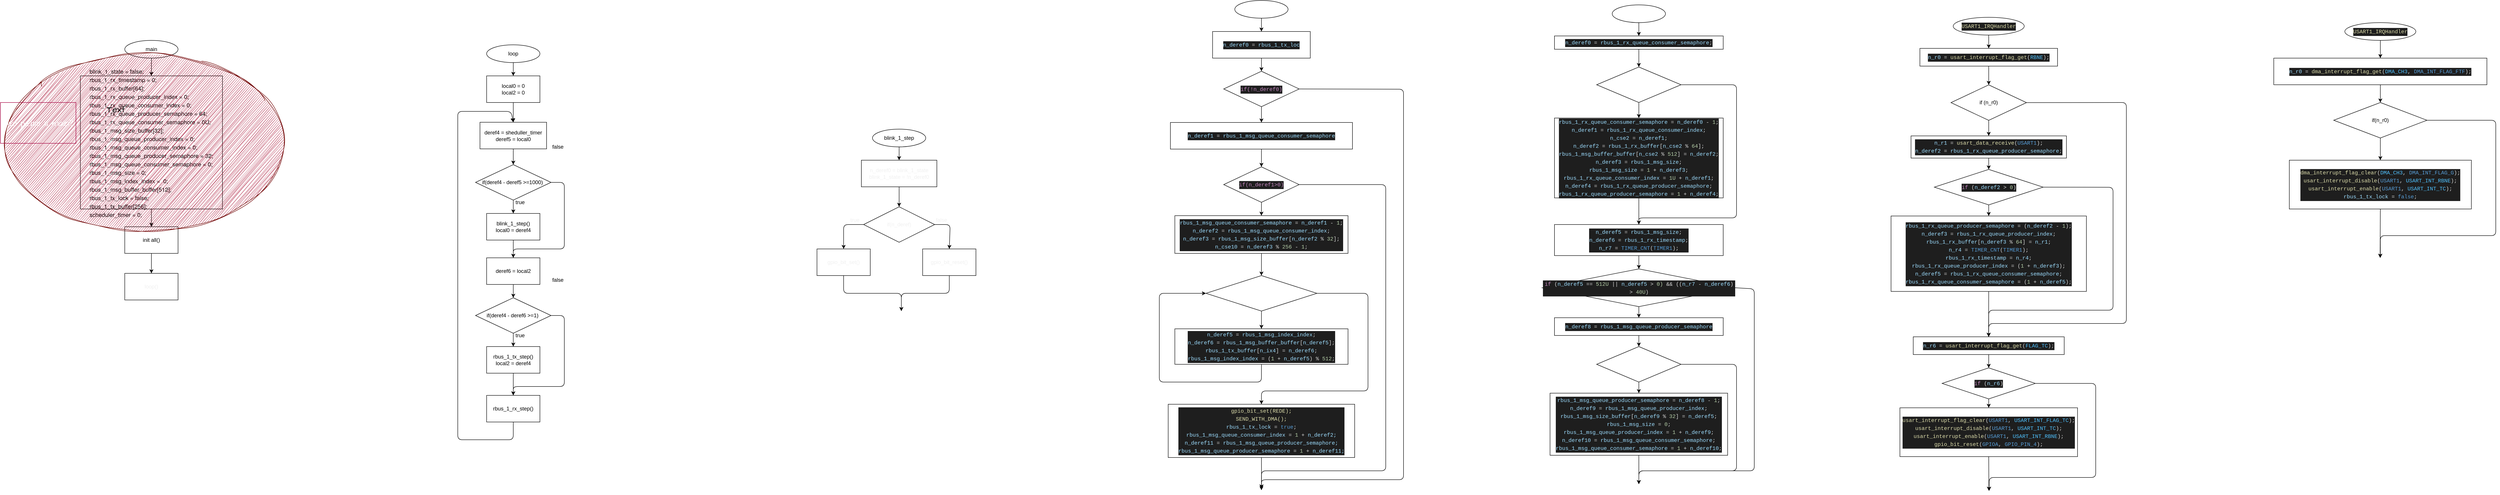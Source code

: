 <mxfile>
    <diagram id="zalHJotZlLk-_PNGRZr0" name="Page-1">
        <mxGraphModel dx="587" dy="480" grid="1" gridSize="10" guides="1" tooltips="1" connect="1" arrows="1" fold="1" page="1" pageScale="1" pageWidth="827" pageHeight="1169" math="0" shadow="0">
            <root>
                <mxCell id="0"/>
                <mxCell id="1" parent="0"/>
                <mxCell id="99" style="edgeStyle=none;html=1;exitX=0.5;exitY=1;exitDx=0;exitDy=0;entryX=0.5;entryY=0;entryDx=0;entryDy=0;fontColor=#F0F0F0;" parent="1" source="64" target="98" edge="1">
                    <mxGeometry relative="1" as="geometry"/>
                </mxCell>
                <mxCell id="64" value="main" style="ellipse;whiteSpace=wrap;html=1;shadow=0;" parent="1" vertex="1">
                    <mxGeometry x="330" y="100" width="120" height="40" as="geometry"/>
                </mxCell>
                <mxCell id="65" value="init all()" style="rounded=0;whiteSpace=wrap;html=1;shadow=0;" parent="1" vertex="1">
                    <mxGeometry x="330" y="520" width="120" height="60" as="geometry"/>
                </mxCell>
                <mxCell id="73" style="edgeStyle=none;html=1;exitX=0.5;exitY=1;exitDx=0;exitDy=0;entryX=0.5;entryY=0;entryDx=0;entryDy=0;shadow=0;" parent="1" source="65" target="101" edge="1">
                    <mxGeometry relative="1" as="geometry">
                        <mxPoint x="390" y="700" as="targetPoint"/>
                        <mxPoint x="390" y="680" as="sourcePoint"/>
                    </mxGeometry>
                </mxCell>
                <mxCell id="79" style="edgeStyle=none;html=1;exitX=0.5;exitY=1;exitDx=0;exitDy=0;entryX=0.5;entryY=0;entryDx=0;entryDy=0;shadow=0;" parent="1" source="74" target="76" edge="1">
                    <mxGeometry relative="1" as="geometry"/>
                </mxCell>
                <mxCell id="74" value="deref4 = sheduller_timer&lt;br&gt;deref5 = local0" style="rounded=0;whiteSpace=wrap;html=1;shadow=0;" parent="1" vertex="1">
                    <mxGeometry x="1130" y="284.5" width="150" height="60" as="geometry"/>
                </mxCell>
                <mxCell id="78" style="edgeStyle=none;html=1;exitX=0.5;exitY=1;exitDx=0;exitDy=0;entryX=0.5;entryY=0;entryDx=0;entryDy=0;shadow=0;" parent="1" source="76" target="77" edge="1">
                    <mxGeometry relative="1" as="geometry"/>
                </mxCell>
                <mxCell id="89" style="edgeStyle=none;html=1;entryX=0.5;entryY=0;entryDx=0;entryDy=0;exitX=1;exitY=0.5;exitDx=0;exitDy=0;shadow=0;" parent="1" source="76" target="80" edge="1">
                    <mxGeometry relative="1" as="geometry">
                        <mxPoint x="1320" y="560" as="sourcePoint"/>
                        <Array as="points">
                            <mxPoint x="1320" y="420"/>
                            <mxPoint x="1320" y="570"/>
                            <mxPoint x="1205" y="570"/>
                        </Array>
                    </mxGeometry>
                </mxCell>
                <mxCell id="76" value="if(deref4 - deref5 &amp;gt;=1000)&amp;nbsp;" style="rhombus;whiteSpace=wrap;html=1;shadow=0;" parent="1" vertex="1">
                    <mxGeometry x="1120" y="380" width="170" height="80" as="geometry"/>
                </mxCell>
                <mxCell id="84" style="edgeStyle=none;html=1;exitX=0.5;exitY=1;exitDx=0;exitDy=0;entryX=0.5;entryY=0;entryDx=0;entryDy=0;shadow=0;" parent="1" source="77" target="80" edge="1">
                    <mxGeometry relative="1" as="geometry"/>
                </mxCell>
                <mxCell id="77" value="blink_1_step()&lt;br&gt;local0 = deref4" style="rounded=0;whiteSpace=wrap;html=1;shadow=0;" parent="1" vertex="1">
                    <mxGeometry x="1145" y="490" width="120" height="60" as="geometry"/>
                </mxCell>
                <mxCell id="85" style="edgeStyle=none;html=1;exitX=0.5;exitY=1;exitDx=0;exitDy=0;entryX=0.5;entryY=0;entryDx=0;entryDy=0;shadow=0;" parent="1" source="80" target="81" edge="1">
                    <mxGeometry relative="1" as="geometry"/>
                </mxCell>
                <mxCell id="80" value="deref6 = local2" style="rounded=0;whiteSpace=wrap;html=1;shadow=0;" parent="1" vertex="1">
                    <mxGeometry x="1145" y="590" width="120" height="60" as="geometry"/>
                </mxCell>
                <mxCell id="86" style="edgeStyle=none;html=1;exitX=0.5;exitY=1;exitDx=0;exitDy=0;entryX=0.5;entryY=0;entryDx=0;entryDy=0;shadow=0;" parent="1" source="81" target="82" edge="1">
                    <mxGeometry relative="1" as="geometry"/>
                </mxCell>
                <mxCell id="90" style="edgeStyle=none;html=1;exitX=1;exitY=0.5;exitDx=0;exitDy=0;entryX=0.5;entryY=0;entryDx=0;entryDy=0;shadow=0;" parent="1" source="81" target="83" edge="1">
                    <mxGeometry relative="1" as="geometry">
                        <Array as="points">
                            <mxPoint x="1320" y="720"/>
                            <mxPoint x="1320" y="880"/>
                            <mxPoint x="1205" y="880"/>
                        </Array>
                    </mxGeometry>
                </mxCell>
                <mxCell id="81" value="if(deref4 - deref6 &amp;gt;=1)&amp;nbsp;" style="rhombus;whiteSpace=wrap;html=1;shadow=0;" parent="1" vertex="1">
                    <mxGeometry x="1120" y="680" width="170" height="80" as="geometry"/>
                </mxCell>
                <mxCell id="87" style="edgeStyle=none;html=1;exitX=0.5;exitY=1;exitDx=0;exitDy=0;entryX=0.5;entryY=0;entryDx=0;entryDy=0;shadow=0;" parent="1" source="82" target="83" edge="1">
                    <mxGeometry relative="1" as="geometry"/>
                </mxCell>
                <mxCell id="82" value="rbus_1_tx_step()&lt;br&gt;local2 = deref4" style="rounded=0;whiteSpace=wrap;html=1;shadow=0;" parent="1" vertex="1">
                    <mxGeometry x="1145" y="790" width="120" height="60" as="geometry"/>
                </mxCell>
                <mxCell id="88" style="edgeStyle=none;html=1;exitX=0.5;exitY=1;exitDx=0;exitDy=0;shadow=0;entryX=0.5;entryY=0;entryDx=0;entryDy=0;" parent="1" source="83" target="74" edge="1">
                    <mxGeometry relative="1" as="geometry">
                        <mxPoint x="1195" y="240" as="targetPoint"/>
                        <Array as="points">
                            <mxPoint x="1205" y="1000"/>
                            <mxPoint x="1080" y="1000"/>
                            <mxPoint x="1080" y="260"/>
                            <mxPoint x="1200" y="260"/>
                        </Array>
                    </mxGeometry>
                </mxCell>
                <mxCell id="83" value="rbus_1_rx_step()" style="rounded=0;whiteSpace=wrap;html=1;shadow=0;" parent="1" vertex="1">
                    <mxGeometry x="1145" y="900" width="120" height="60" as="geometry"/>
                </mxCell>
                <mxCell id="92" value="true&lt;span style=&quot;color: rgba(0, 0, 0, 0); font-family: monospace; font-size: 0px; text-align: start;&quot;&gt;%3CmxGraphModel%3E%3Croot%3E%3CmxCell%20id%3D%220%22%2F%3E%3CmxCell%20id%3D%221%22%20parent%3D%220%22%2F%3E%3CmxCell%20id%3D%222%22%20value%3D%22deref6%20%3D%20local2%22%20style%3D%22rounded%3D0%3BwhiteSpace%3Dwrap%3Bhtml%3D1%3B%22%20vertex%3D%221%22%20parent%3D%221%22%3E%3CmxGeometry%20x%3D%22350%22%20y%3D%22860%22%20width%3D%22120%22%20height%3D%2260%22%20as%3D%22geometry%22%2F%3E%3C%2FmxCell%3E%3C%2Froot%3E%3C%2FmxGraphModel%3E&lt;/span&gt;" style="text;html=1;align=center;verticalAlign=middle;resizable=0;points=[];autosize=1;strokeColor=none;fillColor=none;" parent="1" vertex="1">
                    <mxGeometry x="1200" y="450" width="40" height="30" as="geometry"/>
                </mxCell>
                <mxCell id="93" value="true&lt;span style=&quot;color: rgba(0, 0, 0, 0); font-family: monospace; font-size: 0px; text-align: start;&quot;&gt;%3CmxGraphModel%3E%3Croot%3E%3CmxCell%20id%3D%220%22%2F%3E%3CmxCell%20id%3D%221%22%20parent%3D%220%22%2F%3E%3CmxCell%20id%3D%222%22%20value%3D%22deref6%20%3D%20local2%22%20style%3D%22rounded%3D0%3BwhiteSpace%3Dwrap%3Bhtml%3D1%3B%22%20vertex%3D%221%22%20parent%3D%221%22%3E%3CmxGeometry%20x%3D%22350%22%20y%3D%22860%22%20width%3D%22120%22%20height%3D%2260%22%20as%3D%22geometry%22%2F%3E%3C%2FmxCell%3E%3C%2Froot%3E%3C%2FmxGraphModel%3E&lt;/span&gt;" style="text;html=1;align=center;verticalAlign=middle;resizable=0;points=[];autosize=1;strokeColor=none;fillColor=none;" parent="1" vertex="1">
                    <mxGeometry x="1200" y="750" width="40" height="30" as="geometry"/>
                </mxCell>
                <mxCell id="94" value="false" style="text;html=1;align=center;verticalAlign=middle;resizable=0;points=[];autosize=1;strokeColor=none;fillColor=none;" parent="1" vertex="1">
                    <mxGeometry x="1280" y="325" width="50" height="30" as="geometry"/>
                </mxCell>
                <mxCell id="96" value="false" style="text;html=1;align=center;verticalAlign=middle;resizable=0;points=[];autosize=1;strokeColor=none;fillColor=none;" parent="1" vertex="1">
                    <mxGeometry x="1280" y="625" width="50" height="30" as="geometry"/>
                </mxCell>
                <mxCell id="100" style="edgeStyle=none;html=1;exitX=0.5;exitY=1;exitDx=0;exitDy=0;entryX=0.5;entryY=0;entryDx=0;entryDy=0;fontColor=#F0F0F0;" parent="1" source="98" target="65" edge="1">
                    <mxGeometry relative="1" as="geometry"/>
                </mxCell>
                <mxCell id="98" value="&lt;p style=&quot;margin: 0px; font-variant-numeric: normal; font-variant-east-asian: normal; font-stretch: normal; font-size: 13px; line-height: normal; font-family: &amp;quot;Helvetica Neue&amp;quot;; text-align: start;&quot; class=&quot;p1&quot;&gt;blink_1_state = false;&lt;/p&gt;&lt;p style=&quot;margin: 0px; font-variant-numeric: normal; font-variant-east-asian: normal; font-stretch: normal; font-size: 13px; line-height: normal; font-family: &amp;quot;Helvetica Neue&amp;quot;; text-align: start;&quot; class=&quot;p1&quot;&gt;rbus_1_rx_timestamp = 0;&lt;/p&gt;&lt;p style=&quot;margin: 0px; font-variant-numeric: normal; font-variant-east-asian: normal; font-stretch: normal; font-size: 13px; line-height: normal; font-family: &amp;quot;Helvetica Neue&amp;quot;; text-align: start;&quot; class=&quot;p1&quot;&gt;rbus_1_rx_buffer[64];&lt;/p&gt;&lt;p style=&quot;margin: 0px; font-variant-numeric: normal; font-variant-east-asian: normal; font-stretch: normal; font-size: 13px; line-height: normal; font-family: &amp;quot;Helvetica Neue&amp;quot;; text-align: start;&quot; class=&quot;p1&quot;&gt;rbus_1_rx_queue_producer_index = 0;&lt;/p&gt;&lt;p style=&quot;margin: 0px; font-variant-numeric: normal; font-variant-east-asian: normal; font-stretch: normal; font-size: 13px; line-height: normal; font-family: &amp;quot;Helvetica Neue&amp;quot;; text-align: start;&quot; class=&quot;p1&quot;&gt;rbus_1_rx_queue_consumer_index = 0;&lt;/p&gt;&lt;p style=&quot;margin: 0px; font-variant-numeric: normal; font-variant-east-asian: normal; font-stretch: normal; font-size: 13px; line-height: normal; font-family: &amp;quot;Helvetica Neue&amp;quot;; text-align: start;&quot; class=&quot;p1&quot;&gt;rbus_1_rx_queue_producer_semaphore = 64;&lt;/p&gt;&lt;p style=&quot;margin: 0px; font-variant-numeric: normal; font-variant-east-asian: normal; font-stretch: normal; font-size: 13px; line-height: normal; font-family: &amp;quot;Helvetica Neue&amp;quot;; text-align: start;&quot; class=&quot;p1&quot;&gt;rbus_1_rx_queue_consumer_semaphore = 0U;&lt;/p&gt;&lt;p style=&quot;margin: 0px; font-variant-numeric: normal; font-variant-east-asian: normal; font-stretch: normal; font-size: 13px; line-height: normal; font-family: &amp;quot;Helvetica Neue&amp;quot;; text-align: start;&quot; class=&quot;p1&quot;&gt;rbus_1_msg_size_buffer[32];&lt;/p&gt;&lt;p style=&quot;margin: 0px; font-variant-numeric: normal; font-variant-east-asian: normal; font-stretch: normal; font-size: 13px; line-height: normal; font-family: &amp;quot;Helvetica Neue&amp;quot;; text-align: start;&quot; class=&quot;p1&quot;&gt;rbus_1_msg_queue_producer_index = 0;&lt;/p&gt;&lt;p style=&quot;margin: 0px; font-variant-numeric: normal; font-variant-east-asian: normal; font-stretch: normal; font-size: 13px; line-height: normal; font-family: &amp;quot;Helvetica Neue&amp;quot;; text-align: start;&quot; class=&quot;p1&quot;&gt;rbus_1_msg_queue_consumer_index = 0;&lt;/p&gt;&lt;p style=&quot;margin: 0px; font-variant-numeric: normal; font-variant-east-asian: normal; font-stretch: normal; font-size: 13px; line-height: normal; font-family: &amp;quot;Helvetica Neue&amp;quot;; text-align: start;&quot; class=&quot;p1&quot;&gt;rbus_1_msg_queue_producer_semaphore = 32;&lt;/p&gt;&lt;p style=&quot;margin: 0px; font-variant-numeric: normal; font-variant-east-asian: normal; font-stretch: normal; font-size: 13px; line-height: normal; font-family: &amp;quot;Helvetica Neue&amp;quot;; text-align: start;&quot; class=&quot;p1&quot;&gt;rbus_1_msg_queue_consumer_semaphore = 0;&lt;/p&gt;&lt;p style=&quot;margin: 0px; font-variant-numeric: normal; font-variant-east-asian: normal; font-stretch: normal; font-size: 13px; line-height: normal; font-family: &amp;quot;Helvetica Neue&amp;quot;; text-align: start;&quot; class=&quot;p1&quot;&gt;rbus_1_msg_size = 0;&lt;/p&gt;&lt;p style=&quot;margin: 0px; font-variant-numeric: normal; font-variant-east-asian: normal; font-stretch: normal; font-size: 13px; line-height: normal; font-family: &amp;quot;Helvetica Neue&amp;quot;; text-align: start;&quot; class=&quot;p1&quot;&gt;rbus_1_msg_index_index =&lt;span class=&quot;Apple-converted-space&quot;&gt;&amp;nbsp; &lt;/span&gt;0;&lt;/p&gt;&lt;p style=&quot;margin: 0px; font-variant-numeric: normal; font-variant-east-asian: normal; font-stretch: normal; font-size: 13px; line-height: normal; font-family: &amp;quot;Helvetica Neue&amp;quot;; text-align: start;&quot; class=&quot;p1&quot;&gt;rbus_1_msg_buffer_buffer[512];&lt;/p&gt;&lt;p style=&quot;margin: 0px; font-variant-numeric: normal; font-variant-east-asian: normal; font-stretch: normal; font-size: 13px; line-height: normal; font-family: &amp;quot;Helvetica Neue&amp;quot;; text-align: start;&quot; class=&quot;p1&quot;&gt;rbus_1_tx_lock = false;&lt;/p&gt;&lt;p style=&quot;margin: 0px; font-variant-numeric: normal; font-variant-east-asian: normal; font-stretch: normal; font-size: 13px; line-height: normal; font-family: &amp;quot;Helvetica Neue&amp;quot;; text-align: start;&quot; class=&quot;p1&quot;&gt;rbus_1_tx_buffer[256];&lt;/p&gt;&lt;p style=&quot;margin: 0px; font-variant-numeric: normal; font-variant-east-asian: normal; font-stretch: normal; font-size: 13px; line-height: normal; font-family: &amp;quot;Helvetica Neue&amp;quot;; text-align: start;&quot; class=&quot;p1&quot;&gt;scheduler_timer = 0;&lt;/p&gt;" style="whiteSpace=wrap;html=1;shadow=0;" parent="1" vertex="1">
                    <mxGeometry x="230" y="180" width="320" height="300" as="geometry"/>
                </mxCell>
                <mxCell id="101" value="loop()" style="whiteSpace=wrap;html=1;fontColor=#F0F0F0;" parent="1" vertex="1">
                    <mxGeometry x="330" y="625" width="120" height="60" as="geometry"/>
                </mxCell>
                <mxCell id="112" style="edgeStyle=none;html=1;exitX=0.5;exitY=1;exitDx=0;exitDy=0;entryX=0.5;entryY=0;entryDx=0;entryDy=0;fontColor=#F0F0F0;" parent="1" source="106" target="111" edge="1">
                    <mxGeometry relative="1" as="geometry"/>
                </mxCell>
                <mxCell id="106" value="n_deref0 = blink_1_state&lt;br&gt;blink_1_state = !n_deref0" style="whiteSpace=wrap;html=1;fontColor=#F0F0F0;" parent="1" vertex="1">
                    <mxGeometry x="1989" y="370" width="170" height="60" as="geometry"/>
                </mxCell>
                <mxCell id="117" style="edgeStyle=none;html=1;exitX=0;exitY=0.5;exitDx=0;exitDy=0;entryX=0.5;entryY=0;entryDx=0;entryDy=0;fontColor=#F0F0F0;" parent="1" source="111" target="114" edge="1">
                    <mxGeometry relative="1" as="geometry">
                        <Array as="points">
                            <mxPoint x="1949" y="515"/>
                        </Array>
                    </mxGeometry>
                </mxCell>
                <mxCell id="118" style="edgeStyle=none;html=1;exitX=1;exitY=0.5;exitDx=0;exitDy=0;entryX=0.5;entryY=0;entryDx=0;entryDy=0;fontColor=#F0F0F0;" parent="1" source="111" target="116" edge="1">
                    <mxGeometry relative="1" as="geometry">
                        <Array as="points">
                            <mxPoint x="2189" y="515"/>
                        </Array>
                    </mxGeometry>
                </mxCell>
                <mxCell id="111" value="if(n_deref)" style="rhombus;whiteSpace=wrap;html=1;fontColor=#F0F0F0;" parent="1" vertex="1">
                    <mxGeometry x="1994" y="475" width="160" height="80" as="geometry"/>
                </mxCell>
                <mxCell id="121" style="edgeStyle=none;html=1;exitX=0.5;exitY=1;exitDx=0;exitDy=0;fontColor=#F0F0F0;" parent="1" source="114" edge="1">
                    <mxGeometry relative="1" as="geometry">
                        <mxPoint x="2079" y="710" as="targetPoint"/>
                        <Array as="points">
                            <mxPoint x="1949" y="670"/>
                            <mxPoint x="2079" y="670"/>
                        </Array>
                    </mxGeometry>
                </mxCell>
                <mxCell id="114" value="gpio_bit_set()" style="whiteSpace=wrap;html=1;fontColor=#F0F0F0;" parent="1" vertex="1">
                    <mxGeometry x="1889" y="570" width="120" height="60" as="geometry"/>
                </mxCell>
                <mxCell id="122" style="edgeStyle=none;html=1;exitX=0.5;exitY=1;exitDx=0;exitDy=0;fontColor=#F0F0F0;" parent="1" source="116" edge="1">
                    <mxGeometry relative="1" as="geometry">
                        <mxPoint x="2079" y="710" as="targetPoint"/>
                        <Array as="points">
                            <mxPoint x="2187" y="670"/>
                            <mxPoint x="2079" y="670"/>
                        </Array>
                    </mxGeometry>
                </mxCell>
                <mxCell id="116" value="gpio_bit_reset()" style="whiteSpace=wrap;html=1;fontColor=#F0F0F0;" parent="1" vertex="1">
                    <mxGeometry x="2127" y="570" width="120" height="60" as="geometry"/>
                </mxCell>
                <mxCell id="119" value="true" style="text;html=1;align=center;verticalAlign=middle;resizable=0;points=[];autosize=1;strokeColor=none;fillColor=none;fontColor=#F0F0F0;" parent="1" vertex="1">
                    <mxGeometry x="1954" y="490" width="40" height="30" as="geometry"/>
                </mxCell>
                <mxCell id="120" value="false" style="text;html=1;align=center;verticalAlign=middle;resizable=0;points=[];autosize=1;strokeColor=none;fillColor=none;fontColor=#F0F0F0;" parent="1" vertex="1">
                    <mxGeometry x="2144" y="490" width="50" height="30" as="geometry"/>
                </mxCell>
                <mxCell id="134" style="edgeStyle=none;html=1;exitX=0.5;exitY=1;exitDx=0;exitDy=0;entryX=0.5;entryY=0;entryDx=0;entryDy=0;fontColor=#FFFFFF;" parent="1" source="124" target="128" edge="1">
                    <mxGeometry relative="1" as="geometry"/>
                </mxCell>
                <mxCell id="124" value="&lt;div style=&quot;color: rgb(212, 212, 212); background-color: rgb(30, 30, 30); font-family: &amp;quot;Fira Code&amp;quot;, Menlo, Monaco, &amp;quot;Courier New&amp;quot;, monospace; line-height: 18px;&quot;&gt;&lt;span style=&quot;color: #9cdcfe;&quot;&gt;n_deref0&lt;/span&gt; = &lt;span style=&quot;color: #9cdcfe;&quot;&gt;rbus_1_tx_loc&lt;/span&gt;&lt;/div&gt;" style="whiteSpace=wrap;html=1;fontColor=#F0F0F0;" parent="1" vertex="1">
                    <mxGeometry x="2780" y="80" width="220" height="60" as="geometry"/>
                </mxCell>
                <mxCell id="133" style="edgeStyle=none;html=1;exitX=0.5;exitY=1;exitDx=0;exitDy=0;fontColor=#FFFFFF;" parent="1" source="128" target="129" edge="1">
                    <mxGeometry relative="1" as="geometry"/>
                </mxCell>
                <mxCell id="149" style="edgeStyle=none;html=1;exitX=1;exitY=0.5;exitDx=0;exitDy=0;fontColor=#FFFFFF;" parent="1" source="128" edge="1">
                    <mxGeometry relative="1" as="geometry">
                        <mxPoint x="2890" y="1110" as="targetPoint"/>
                        <Array as="points">
                            <mxPoint x="3210" y="210"/>
                            <mxPoint x="3210" y="1090"/>
                            <mxPoint x="2890" y="1090"/>
                        </Array>
                    </mxGeometry>
                </mxCell>
                <mxCell id="128" value="&lt;div style=&quot;color: rgb(212, 212, 212); background-color: rgb(30, 30, 30); font-family: &amp;quot;Fira Code&amp;quot;, Menlo, Monaco, &amp;quot;Courier New&amp;quot;, monospace; line-height: 18px;&quot;&gt;&lt;span style=&quot;color: #c586c0;&quot;&gt;if(!n_deref0)&lt;/span&gt;&lt;/div&gt;" style="rhombus;whiteSpace=wrap;html=1;fontColor=#FFFFFF;" parent="1" vertex="1">
                    <mxGeometry x="2805" y="169.5" width="170" height="80" as="geometry"/>
                </mxCell>
                <mxCell id="131" style="edgeStyle=none;html=1;fontColor=#FFFFFF;entryX=0.5;entryY=0;entryDx=0;entryDy=0;" parent="1" source="129" target="132" edge="1">
                    <mxGeometry relative="1" as="geometry">
                        <mxPoint x="2890" y="380" as="targetPoint"/>
                    </mxGeometry>
                </mxCell>
                <mxCell id="129" value="&lt;div style=&quot;color: rgb(212, 212, 212); background-color: rgb(30, 30, 30); font-family: &amp;quot;Fira Code&amp;quot;, Menlo, Monaco, &amp;quot;Courier New&amp;quot;, monospace; line-height: 18px;&quot;&gt;&lt;span style=&quot;color: #9cdcfe;&quot;&gt;n_deref1&lt;/span&gt; = &lt;span style=&quot;color: #9cdcfe;&quot;&gt;rbus_1_msg_queue_consumer_semaphore&lt;/span&gt;&lt;/div&gt;" style="whiteSpace=wrap;html=1;fontColor=#FFFFFF;" parent="1" vertex="1">
                    <mxGeometry x="2685" y="285" width="410" height="60" as="geometry"/>
                </mxCell>
                <mxCell id="136" style="edgeStyle=none;html=1;exitX=0.5;exitY=1;exitDx=0;exitDy=0;entryX=0.5;entryY=0;entryDx=0;entryDy=0;fontColor=#FFFFFF;" parent="1" source="132" target="137" edge="1">
                    <mxGeometry relative="1" as="geometry">
                        <mxPoint x="2890" y="490" as="targetPoint"/>
                    </mxGeometry>
                </mxCell>
                <mxCell id="150" style="edgeStyle=none;html=1;exitX=1;exitY=0.5;exitDx=0;exitDy=0;fontColor=#FFFFFF;" parent="1" source="132" edge="1">
                    <mxGeometry relative="1" as="geometry">
                        <mxPoint x="2890" y="1113.704" as="targetPoint"/>
                        <Array as="points">
                            <mxPoint x="3170" y="425"/>
                            <mxPoint x="3170" y="1070"/>
                            <mxPoint x="2890" y="1070"/>
                        </Array>
                    </mxGeometry>
                </mxCell>
                <mxCell id="132" value="&lt;div style=&quot;color: rgb(212, 212, 212); background-color: rgb(30, 30, 30); font-family: &amp;quot;Fira Code&amp;quot;, Menlo, Monaco, &amp;quot;Courier New&amp;quot;, monospace; line-height: 18px;&quot;&gt;&lt;span style=&quot;color: #c586c0;&quot;&gt;if(n_deref1&amp;gt;0)&lt;/span&gt;&lt;/div&gt;" style="rhombus;whiteSpace=wrap;html=1;fontColor=#FFFFFF;" parent="1" vertex="1">
                    <mxGeometry x="2805" y="385" width="170" height="80" as="geometry"/>
                </mxCell>
                <mxCell id="140" style="edgeStyle=none;html=1;exitX=0.5;exitY=1;exitDx=0;exitDy=0;entryX=0.5;entryY=0;entryDx=0;entryDy=0;fontColor=#FFFFFF;" parent="1" source="137" target="139" edge="1">
                    <mxGeometry relative="1" as="geometry"/>
                </mxCell>
                <mxCell id="137" value="&lt;div style=&quot;color: rgb(212, 212, 212); background-color: rgb(30, 30, 30); font-family: &amp;quot;Fira Code&amp;quot;, Menlo, Monaco, &amp;quot;Courier New&amp;quot;, monospace; font-weight: normal; font-size: 12px; line-height: 18px;&quot;&gt;&lt;div&gt;&lt;span style=&quot;color: rgb(156, 220, 254);&quot;&gt;rbus_1_msg_queue_consumer_semaphore&lt;/span&gt;&amp;nbsp;=&amp;nbsp;&lt;span style=&quot;color: rgb(156, 220, 254);&quot;&gt;n_deref1&lt;/span&gt;&amp;nbsp;-&amp;nbsp;&lt;span style=&quot;color: rgb(181, 206, 168);&quot;&gt;1&lt;/span&gt;;&lt;span style=&quot;color: #9cdcfe;&quot;&gt;&lt;br&gt;&lt;/span&gt;&lt;/div&gt;&lt;div&gt;&lt;span style=&quot;color: #9cdcfe;&quot;&gt;n_deref2&lt;/span&gt;&lt;span style=&quot;color: #d4d4d4;&quot;&gt; = &lt;/span&gt;&lt;span style=&quot;color: #9cdcfe;&quot;&gt;rbus_1_msg_queue_consumer_index&lt;/span&gt;&lt;span style=&quot;color: #d4d4d4;&quot;&gt;;&lt;/span&gt;&lt;/div&gt;&lt;div&gt;&lt;span style=&quot;color: #9cdcfe;&quot;&gt;n_deref3&lt;/span&gt;&lt;span style=&quot;color: #d4d4d4;&quot;&gt; = &lt;/span&gt;&lt;span style=&quot;color: #9cdcfe;&quot;&gt;rbus_1_msg_size_buffer&lt;/span&gt;&lt;span style=&quot;color: #d4d4d4;&quot;&gt;[&lt;/span&gt;&lt;span style=&quot;color: #9cdcfe;&quot;&gt;n_deref2&lt;/span&gt;&lt;span style=&quot;color: #d4d4d4;&quot;&gt; % &lt;/span&gt;&lt;span style=&quot;color: #b5cea8;&quot;&gt;32&lt;/span&gt;&lt;span style=&quot;color: #d4d4d4;&quot;&gt;];&lt;/span&gt;&lt;/div&gt;&lt;div&gt;&lt;span style=&quot;color: #9cdcfe;&quot;&gt;n_cse10&lt;/span&gt;&lt;span style=&quot;color: #d4d4d4;&quot;&gt; = &lt;/span&gt;&lt;span style=&quot;color: #9cdcfe;&quot;&gt;n_deref3&lt;/span&gt;&lt;span style=&quot;color: #d4d4d4;&quot;&gt; % &lt;/span&gt;&lt;span style=&quot;color: #b5cea8;&quot;&gt;256&lt;/span&gt;&lt;span style=&quot;color: #d4d4d4;&quot;&gt; - &lt;/span&gt;&lt;span style=&quot;color: #b5cea8;&quot;&gt;1&lt;/span&gt;&lt;span style=&quot;color: #d4d4d4;&quot;&gt;;&lt;/span&gt;&lt;/div&gt;&lt;/div&gt;" style="whiteSpace=wrap;html=1;fontColor=#FFFFFF;" parent="1" vertex="1">
                    <mxGeometry x="2695" y="495" width="390" height="85" as="geometry"/>
                </mxCell>
                <mxCell id="142" style="edgeStyle=none;html=1;exitX=0.5;exitY=1;exitDx=0;exitDy=0;fontColor=#FFFFFF;" parent="1" source="139" edge="1">
                    <mxGeometry relative="1" as="geometry">
                        <mxPoint x="2890" y="750" as="targetPoint"/>
                    </mxGeometry>
                </mxCell>
                <mxCell id="146" style="edgeStyle=none;html=1;exitX=1;exitY=0.5;exitDx=0;exitDy=0;fontColor=#FFFFFF;entryX=0.5;entryY=0;entryDx=0;entryDy=0;" parent="1" source="139" target="147" edge="1">
                    <mxGeometry relative="1" as="geometry">
                        <mxPoint x="2910" y="880" as="targetPoint"/>
                        <Array as="points">
                            <mxPoint x="3130" y="670"/>
                            <mxPoint x="3130" y="890"/>
                            <mxPoint x="2890" y="890"/>
                        </Array>
                    </mxGeometry>
                </mxCell>
                <mxCell id="139" value="for (x=0; x &amp;lt;= n_cse0; x++)" style="rhombus;whiteSpace=wrap;html=1;fontColor=#FFFFFF;" parent="1" vertex="1">
                    <mxGeometry x="2765" y="630" width="250" height="80" as="geometry"/>
                </mxCell>
                <mxCell id="145" style="edgeStyle=none;html=1;exitX=0.5;exitY=1;exitDx=0;exitDy=0;entryX=0;entryY=0.5;entryDx=0;entryDy=0;fontColor=#FFFFFF;" parent="1" source="141" target="139" edge="1">
                    <mxGeometry relative="1" as="geometry">
                        <Array as="points">
                            <mxPoint x="2890" y="870"/>
                            <mxPoint x="2660" y="870"/>
                            <mxPoint x="2660" y="670"/>
                        </Array>
                    </mxGeometry>
                </mxCell>
                <mxCell id="141" value="&lt;div style=&quot;color: rgb(212, 212, 212); background-color: rgb(30, 30, 30); font-family: &amp;quot;Fira Code&amp;quot;, Menlo, Monaco, &amp;quot;Courier New&amp;quot;, monospace; font-weight: normal; font-size: 12px; line-height: 18px;&quot;&gt;&lt;div&gt;&lt;span style=&quot;color: #9cdcfe;&quot;&gt;n_deref5&lt;/span&gt;&lt;span style=&quot;color: #d4d4d4;&quot;&gt; = &lt;/span&gt;&lt;span style=&quot;color: #9cdcfe;&quot;&gt;rbus_1_msg_index_index&lt;/span&gt;&lt;span style=&quot;color: #d4d4d4;&quot;&gt;;&lt;/span&gt;&lt;/div&gt;&lt;div&gt;&lt;span style=&quot;color: #9cdcfe;&quot;&gt;n_deref6&lt;/span&gt;&lt;span style=&quot;color: #d4d4d4;&quot;&gt; = &lt;/span&gt;&lt;span style=&quot;color: #9cdcfe;&quot;&gt;rbus_1_msg_buffer_buffer&lt;/span&gt;&lt;span style=&quot;color: #d4d4d4;&quot;&gt;[&lt;/span&gt;&lt;span style=&quot;color: #9cdcfe;&quot;&gt;n_deref5&lt;/span&gt;&lt;span style=&quot;color: #d4d4d4;&quot;&gt;];&lt;/span&gt;&lt;/div&gt;&lt;div&gt;&lt;span style=&quot;color: #d4d4d4;&quot;&gt;                &lt;/span&gt;&lt;/div&gt;&lt;div&gt;&lt;span style=&quot;color: #d4d4d4;&quot;&gt;                &lt;/span&gt;&lt;span style=&quot;color: #9cdcfe;&quot;&gt;rbus_1_tx_buffer&lt;/span&gt;&lt;span style=&quot;color: #d4d4d4;&quot;&gt;[&lt;/span&gt;&lt;span style=&quot;color: #9cdcfe;&quot;&gt;n_ix4&lt;/span&gt;&lt;span style=&quot;color: #d4d4d4;&quot;&gt;] = &lt;/span&gt;&lt;span style=&quot;color: #9cdcfe;&quot;&gt;n_deref6&lt;/span&gt;&lt;span style=&quot;color: #d4d4d4;&quot;&gt;;&lt;/span&gt;&lt;/div&gt;&lt;div&gt;&lt;span style=&quot;color: #d4d4d4;&quot;&gt;                &lt;/span&gt;&lt;span style=&quot;color: #9cdcfe;&quot;&gt;rbus_1_msg_index_index&lt;/span&gt;&lt;span style=&quot;color: #d4d4d4;&quot;&gt; = (&lt;/span&gt;&lt;span style=&quot;color: #b5cea8;&quot;&gt;1&lt;/span&gt;&lt;span style=&quot;color: #d4d4d4;&quot;&gt; + &lt;/span&gt;&lt;span style=&quot;color: #9cdcfe;&quot;&gt;n_deref5&lt;/span&gt;&lt;span style=&quot;color: #d4d4d4;&quot;&gt;) % &lt;/span&gt;&lt;span style=&quot;color: #b5cea8;&quot;&gt;512&lt;/span&gt;&lt;span style=&quot;color: #d4d4d4;&quot;&gt;;&lt;/span&gt;&lt;/div&gt;&lt;/div&gt;" style="whiteSpace=wrap;html=1;fontColor=#FFFFFF;" parent="1" vertex="1">
                    <mxGeometry x="2695" y="750" width="390" height="80" as="geometry"/>
                </mxCell>
                <mxCell id="148" style="edgeStyle=none;html=1;exitX=0.5;exitY=1;exitDx=0;exitDy=0;fontColor=#FFFFFF;" parent="1" source="147" edge="1">
                    <mxGeometry relative="1" as="geometry">
                        <mxPoint x="2890.333" y="1110" as="targetPoint"/>
                    </mxGeometry>
                </mxCell>
                <mxCell id="147" value="&lt;div style=&quot;color: rgb(212, 212, 212); background-color: rgb(30, 30, 30); font-family: &amp;quot;Fira Code&amp;quot;, Menlo, Monaco, &amp;quot;Courier New&amp;quot;, monospace; line-height: 18px;&quot;&gt;&lt;span style=&quot;color: #dcdcaa;&quot;&gt;gpio_bit_set(REDE);&lt;/span&gt;&lt;/div&gt;&lt;div style=&quot;color: rgb(212, 212, 212); background-color: rgb(30, 30, 30); font-family: &amp;quot;Fira Code&amp;quot;, Menlo, Monaco, &amp;quot;Courier New&amp;quot;, monospace; line-height: 18px;&quot;&gt;&lt;span style=&quot;color: #dcdcaa;&quot;&gt;SEND_WITH_DMA();&lt;/span&gt;&lt;/div&gt;&lt;div style=&quot;color: rgb(212, 212, 212); background-color: rgb(30, 30, 30); font-family: &amp;quot;Fira Code&amp;quot;, Menlo, Monaco, &amp;quot;Courier New&amp;quot;, monospace; line-height: 18px;&quot;&gt;&lt;div style=&quot;line-height: 18px;&quot;&gt;&lt;div&gt;&lt;span style=&quot;color: #9cdcfe;&quot;&gt;rbus_1_tx_lock&lt;/span&gt; = &lt;span style=&quot;color: #569cd6;&quot;&gt;true&lt;/span&gt;;&lt;/div&gt;&lt;div&gt;            &lt;span style=&quot;color: #9cdcfe;&quot;&gt;rbus_1_msg_queue_consumer_index&lt;/span&gt; =&amp;nbsp;&lt;span style=&quot;color: #b5cea8;&quot;&gt;1&lt;/span&gt;&amp;nbsp;+ &lt;span style=&quot;color: #9cdcfe;&quot;&gt;n_deref2;&lt;/span&gt;&lt;/div&gt;&lt;div&gt;            &lt;/div&gt;&lt;div&gt;&lt;span style=&quot;color: #9cdcfe;&quot;&gt;n_deref11&lt;/span&gt; = &lt;span style=&quot;color: #9cdcfe;&quot;&gt;rbus_1_msg_queue_producer_semaphore;&lt;/span&gt;&lt;/div&gt;&lt;div&gt;            &lt;/div&gt;&lt;div&gt;            &lt;span style=&quot;color: #9cdcfe;&quot;&gt;rbus_1_msg_queue_producer_semaphore&lt;/span&gt; =&amp;nbsp;&lt;span style=&quot;color: #b5cea8;&quot;&gt;1&lt;/span&gt;&amp;nbsp;+ &lt;span style=&quot;color: #9cdcfe;&quot;&gt;n_deref11;&lt;/span&gt;&lt;/div&gt;&lt;/div&gt;&lt;/div&gt;" style="whiteSpace=wrap;html=1;fontColor=#FFFFFF;" parent="1" vertex="1">
                    <mxGeometry x="2680" y="920" width="420" height="120" as="geometry"/>
                </mxCell>
                <mxCell id="170" style="edgeStyle=none;html=1;exitX=0.5;exitY=1;exitDx=0;exitDy=0;entryX=0.5;entryY=0;entryDx=0;entryDy=0;fontColor=#FFFFFF;" parent="1" source="151" target="169" edge="1">
                    <mxGeometry relative="1" as="geometry"/>
                </mxCell>
                <mxCell id="151" value="&lt;div style=&quot;color: rgb(212, 212, 212); background-color: rgb(30, 30, 30); font-family: &amp;quot;Fira Code&amp;quot;, Menlo, Monaco, &amp;quot;Courier New&amp;quot;, monospace; line-height: 18px;&quot;&gt;&lt;span style=&quot;color: #9cdcfe;&quot;&gt;n_deref8&lt;/span&gt; = &lt;span style=&quot;color: #9cdcfe;&quot;&gt;rbus_1_msg_queue_producer_semaphore&lt;/span&gt;&lt;/div&gt;" style="whiteSpace=wrap;html=1;fontColor=#FFFFFF;" parent="1" vertex="1">
                    <mxGeometry x="3550" y="725" width="380" height="40" as="geometry"/>
                </mxCell>
                <mxCell id="158" style="edgeStyle=none;html=1;exitX=0.5;exitY=1;exitDx=0;exitDy=0;entryX=0.5;entryY=0;entryDx=0;entryDy=0;fontColor=#FFFFFF;" parent="1" source="152" target="156" edge="1">
                    <mxGeometry relative="1" as="geometry"/>
                </mxCell>
                <mxCell id="152" value="&lt;div style=&quot;color: rgb(212, 212, 212); background-color: rgb(30, 30, 30); font-family: &amp;quot;Fira Code&amp;quot;, Menlo, Monaco, &amp;quot;Courier New&amp;quot;, monospace; line-height: 18px;&quot;&gt; &lt;span style=&quot;color: #9cdcfe;&quot;&gt;n_deref0&lt;/span&gt; = &lt;span style=&quot;color: #9cdcfe;&quot;&gt;rbus_1_rx_queue_consumer_semaphore&lt;/span&gt;;&lt;/div&gt;" style="whiteSpace=wrap;html=1;fontColor=#FFFFFF;" parent="1" vertex="1">
                    <mxGeometry x="3550" y="90" width="380" height="30" as="geometry"/>
                </mxCell>
                <mxCell id="160" style="edgeStyle=none;html=1;exitX=0.5;exitY=1;exitDx=0;exitDy=0;entryX=0.5;entryY=0;entryDx=0;entryDy=0;fontColor=#FFFFFF;" parent="1" source="156" target="159" edge="1">
                    <mxGeometry relative="1" as="geometry"/>
                </mxCell>
                <mxCell id="164" style="edgeStyle=none;html=1;exitX=1;exitY=0.5;exitDx=0;exitDy=0;entryX=0.5;entryY=0;entryDx=0;entryDy=0;fontColor=#FFFFFF;" parent="1" source="156" target="161" edge="1">
                    <mxGeometry relative="1" as="geometry">
                        <Array as="points">
                            <mxPoint x="3960" y="200"/>
                            <mxPoint x="3960" y="500"/>
                            <mxPoint x="3740" y="500"/>
                        </Array>
                    </mxGeometry>
                </mxCell>
                <mxCell id="156" value="if( n_deref0 &amp;gt; 0)" style="rhombus;whiteSpace=wrap;html=1;fontColor=#FFFFFF;" parent="1" vertex="1">
                    <mxGeometry x="3645" y="160" width="190" height="80" as="geometry"/>
                </mxCell>
                <mxCell id="163" style="edgeStyle=none;html=1;exitX=0.5;exitY=1;exitDx=0;exitDy=0;entryX=0.5;entryY=0;entryDx=0;entryDy=0;fontColor=#FFFFFF;" parent="1" source="159" target="161" edge="1">
                    <mxGeometry relative="1" as="geometry"/>
                </mxCell>
                <mxCell id="159" value="&lt;div style=&quot;color: rgb(212, 212, 212); background-color: rgb(30, 30, 30); font-family: &amp;quot;Fira Code&amp;quot;, Menlo, Monaco, &amp;quot;Courier New&amp;quot;, monospace; line-height: 18px;&quot;&gt;&lt;div&gt; &lt;span style=&quot;color: #9cdcfe;&quot;&gt;rbus_1_rx_queue_consumer_semaphore&lt;/span&gt; = &lt;span style=&quot;color: #9cdcfe;&quot;&gt;n_deref0&lt;/span&gt; -&amp;nbsp;&lt;span style=&quot;color: #b5cea8;&quot;&gt;1&lt;/span&gt;;&lt;/div&gt;&lt;div&gt;        &lt;/div&gt;&lt;div&gt;&lt;span style=&quot;color: #9cdcfe;&quot;&gt;n_deref1&lt;/span&gt; = &lt;span style=&quot;color: #9cdcfe;&quot;&gt;rbus_1_rx_queue_consumer_index&lt;/span&gt;;&lt;/div&gt;&lt;div&gt;&lt;span style=&quot;color: #9cdcfe;&quot;&gt;n_cse2&lt;/span&gt; = &lt;span style=&quot;color: #9cdcfe;&quot;&gt;n_deref1&lt;/span&gt;;&lt;/div&gt;&lt;div&gt;&lt;span style=&quot;color: #9cdcfe;&quot;&gt;n_deref2&lt;/span&gt; = &lt;span style=&quot;color: #9cdcfe;&quot;&gt;rbus_1_rx_buffer&lt;/span&gt;[&lt;span style=&quot;color: #9cdcfe;&quot;&gt;n_cse2&lt;/span&gt; % &lt;span style=&quot;color: #b5cea8;&quot;&gt;64&lt;/span&gt;];&lt;/div&gt;&lt;div&gt;        &lt;/div&gt;&lt;div&gt;        &lt;span style=&quot;color: #9cdcfe;&quot;&gt;rbus_1_msg_buffer_buffer&lt;/span&gt;[&lt;span style=&quot;color: #9cdcfe;&quot;&gt;n_cse2&lt;/span&gt; % &lt;span style=&quot;color: #b5cea8;&quot;&gt;512&lt;/span&gt;] = &lt;span style=&quot;color: #9cdcfe;&quot;&gt;n_deref2&lt;/span&gt;;&lt;/div&gt;&lt;div&gt;        &lt;/div&gt;&lt;div&gt;&lt;span style=&quot;color: #9cdcfe;&quot;&gt;n_deref3&lt;/span&gt; = &lt;span style=&quot;color: #9cdcfe;&quot;&gt;rbus_1_msg_size&lt;/span&gt;;&lt;/div&gt;&lt;div&gt;        &lt;/div&gt;&lt;div&gt;        &lt;span style=&quot;color: #9cdcfe;&quot;&gt;rbus_1_msg_size&lt;/span&gt; = &lt;span style=&quot;color: #b5cea8;&quot;&gt;1&lt;/span&gt;&amp;nbsp;+ &lt;span style=&quot;color: #9cdcfe;&quot;&gt;n_deref3&lt;/span&gt;;&lt;/div&gt;&lt;div&gt;        &lt;span style=&quot;color: #9cdcfe;&quot;&gt;rbus_1_rx_queue_consumer_index&lt;/span&gt; = &lt;span style=&quot;color: #b5cea8;&quot;&gt;1U&lt;/span&gt; + &lt;span style=&quot;color: #9cdcfe;&quot;&gt;n_deref1&lt;/span&gt;;&lt;/div&gt;&lt;div&gt;        &lt;/div&gt;&lt;div&gt;&lt;span style=&quot;color: #9cdcfe;&quot;&gt;n_deref4&lt;/span&gt; = &lt;span style=&quot;color: #9cdcfe;&quot;&gt;rbus_1_rx_queue_producer_semaphore&lt;/span&gt;;&lt;/div&gt;&lt;div&gt;        &lt;/div&gt;&lt;div&gt;        &lt;span style=&quot;color: #9cdcfe;&quot;&gt;rbus_1_rx_queue_producer_semaphore&lt;/span&gt; = &lt;span style=&quot;color: #b5cea8;&quot;&gt;1&lt;/span&gt;&amp;nbsp;+ &lt;span style=&quot;color: #9cdcfe;&quot;&gt;n_deref4&lt;/span&gt;;&lt;/div&gt;&lt;/div&gt;" style="whiteSpace=wrap;html=1;fontColor=#FFFFFF;" parent="1" vertex="1">
                    <mxGeometry x="3550" y="275" width="380" height="180" as="geometry"/>
                </mxCell>
                <mxCell id="167" style="edgeStyle=none;html=1;exitX=0.5;exitY=1;exitDx=0;exitDy=0;entryX=0.5;entryY=0;entryDx=0;entryDy=0;fontColor=#FFFFFF;" parent="1" source="161" target="165" edge="1">
                    <mxGeometry relative="1" as="geometry"/>
                </mxCell>
                <mxCell id="161" value="&lt;div style=&quot;color: rgb(212, 212, 212); background-color: rgb(30, 30, 30); font-family: &amp;quot;Fira Code&amp;quot;, Menlo, Monaco, &amp;quot;Courier New&amp;quot;, monospace; line-height: 18px;&quot;&gt;&lt;div&gt;&lt;span style=&quot;color: #9cdcfe;&quot;&gt;n_deref5&lt;/span&gt; = &lt;span style=&quot;color: #9cdcfe;&quot;&gt;rbus_1_msg_size&lt;/span&gt;;&lt;/div&gt;&lt;div&gt;&lt;span style=&quot;color: #9cdcfe;&quot;&gt;n_deref6&lt;/span&gt; = &lt;span style=&quot;color: #9cdcfe;&quot;&gt;rbus_1_rx_timestamp&lt;/span&gt;;&lt;/div&gt;&lt;div&gt;&lt;span style=&quot;color: #9cdcfe;&quot;&gt;n_r7&lt;/span&gt; = &lt;span style=&quot;color: #569cd6;&quot;&gt;TIMER_CNT&lt;/span&gt;(&lt;span style=&quot;color: #569cd6;&quot;&gt;TIMER1&lt;/span&gt;);&lt;/div&gt;&lt;div&gt;    &lt;/div&gt;&lt;/div&gt;" style="whiteSpace=wrap;html=1;fontColor=#FFFFFF;" parent="1" vertex="1">
                    <mxGeometry x="3550" y="515" width="380" height="70" as="geometry"/>
                </mxCell>
                <mxCell id="168" style="edgeStyle=none;html=1;exitX=0.5;exitY=1;exitDx=0;exitDy=0;entryX=0.5;entryY=0;entryDx=0;entryDy=0;fontColor=#FFFFFF;" parent="1" source="165" target="151" edge="1">
                    <mxGeometry relative="1" as="geometry"/>
                </mxCell>
                <mxCell id="176" style="edgeStyle=none;html=1;exitX=1;exitY=0.5;exitDx=0;exitDy=0;fontColor=#FFFFFF;" parent="1" source="165" edge="1">
                    <mxGeometry relative="1" as="geometry">
                        <mxPoint x="3740" y="1100" as="targetPoint"/>
                        <Array as="points">
                            <mxPoint x="4000" y="660"/>
                            <mxPoint x="4000" y="1070"/>
                            <mxPoint x="3740" y="1070"/>
                        </Array>
                    </mxGeometry>
                </mxCell>
                <mxCell id="165" value="&lt;div style=&quot;color: rgb(212, 212, 212); background-color: rgb(30, 30, 30); font-family: &amp;quot;Fira Code&amp;quot;, Menlo, Monaco, &amp;quot;Courier New&amp;quot;, monospace; line-height: 18px;&quot;&gt;&lt;div&gt;    &lt;span style=&quot;color: #c586c0;&quot;&gt;if&lt;/span&gt; (&lt;span style=&quot;color: #9cdcfe;&quot;&gt;n_deref5&lt;/span&gt; ==&amp;nbsp;&lt;span style=&quot;color: #b5cea8;&quot;&gt;512U&lt;/span&gt;&amp;nbsp;|| &lt;span style=&quot;color: #9cdcfe;&quot;&gt;n_deref5&lt;/span&gt; &amp;gt; &lt;span style=&quot;color: #b5cea8;&quot;&gt;0)&lt;/span&gt;&amp;nbsp;&amp;amp;&amp;amp; ((&lt;span style=&quot;color: #9cdcfe;&quot;&gt;n_r7&lt;/span&gt; - &lt;span style=&quot;color: #9cdcfe;&quot;&gt;n_deref6&lt;/span&gt;) &amp;gt; &lt;span style=&quot;color: #b5cea8;&quot;&gt;40U&lt;/span&gt;)&lt;/div&gt;&lt;div&gt;&lt;/div&gt;&lt;/div&gt;" style="rhombus;whiteSpace=wrap;html=1;fontColor=#FFFFFF;" parent="1" vertex="1">
                    <mxGeometry x="3522.5" y="615" width="435" height="85" as="geometry"/>
                </mxCell>
                <mxCell id="173" style="edgeStyle=none;html=1;exitX=0.5;exitY=1;exitDx=0;exitDy=0;entryX=0.5;entryY=0;entryDx=0;entryDy=0;fontColor=#FFFFFF;" parent="1" source="169" target="172" edge="1">
                    <mxGeometry relative="1" as="geometry"/>
                </mxCell>
                <mxCell id="175" style="edgeStyle=none;html=1;exitX=1;exitY=0.5;exitDx=0;exitDy=0;fontColor=#FFFFFF;" parent="1" source="169" edge="1">
                    <mxGeometry relative="1" as="geometry">
                        <mxPoint x="3740" y="1100.0" as="targetPoint"/>
                        <Array as="points">
                            <mxPoint x="3960" y="830"/>
                            <mxPoint x="3960" y="1070"/>
                            <mxPoint x="3740" y="1070"/>
                        </Array>
                    </mxGeometry>
                </mxCell>
                <mxCell id="169" value="if( n_deref8 &amp;gt; 0)" style="rhombus;whiteSpace=wrap;html=1;fontColor=#FFFFFF;" parent="1" vertex="1">
                    <mxGeometry x="3645" y="790" width="190" height="80" as="geometry"/>
                </mxCell>
                <mxCell id="172" value="&lt;div style=&quot;background-color: rgb(30, 30, 30); font-family: &amp;quot;Fira Code&amp;quot;, Menlo, Monaco, &amp;quot;Courier New&amp;quot;, monospace; line-height: 18px;&quot;&gt;&lt;div style=&quot;color: rgb(212, 212, 212);&quot;&gt;&lt;span style=&quot;color: #9cdcfe;&quot;&gt;rbus_1_msg_queue_producer_semaphore&lt;/span&gt; = &lt;span style=&quot;color: #9cdcfe;&quot;&gt;n_deref8&lt;/span&gt; -&amp;nbsp;&lt;span style=&quot;color: #b5cea8;&quot;&gt;1&lt;/span&gt;;&lt;/div&gt;&lt;div style=&quot;color: rgb(212, 212, 212);&quot;&gt;            &lt;/div&gt;&lt;div style=&quot;color: rgb(212, 212, 212);&quot;&gt;&lt;span style=&quot;color: #9cdcfe;&quot;&gt;n_deref9&lt;/span&gt; = &lt;span style=&quot;color: #9cdcfe;&quot;&gt;rbus_1_msg_queue_producer_index&lt;/span&gt;;&lt;/div&gt;&lt;div style=&quot;color: rgb(212, 212, 212);&quot;&gt;            &lt;/div&gt;&lt;div style=&quot;color: rgb(212, 212, 212);&quot;&gt;            &lt;span style=&quot;color: #9cdcfe;&quot;&gt;rbus_1_msg_size_buffer&lt;/span&gt;[&lt;span style=&quot;color: #9cdcfe;&quot;&gt;n_deref9&lt;/span&gt; % &lt;span style=&quot;color: #b5cea8;&quot;&gt;32&lt;/span&gt;] = &lt;span style=&quot;color: #9cdcfe;&quot;&gt;n_deref5&lt;/span&gt;;&lt;/div&gt;&lt;div style=&quot;&quot;&gt;            &lt;span style=&quot;color: rgb(156, 220, 254);&quot;&gt;rbus_1_msg_size&lt;/span&gt;&lt;font color=&quot;#d4d4d4&quot;&gt; = &lt;/font&gt;&lt;font color=&quot;#b5cea8&quot;&gt;0&lt;/font&gt;&lt;font color=&quot;#d4d4d4&quot;&gt;;&lt;/font&gt;&lt;/div&gt;&lt;div style=&quot;color: rgb(212, 212, 212);&quot;&gt;            &lt;span style=&quot;color: #9cdcfe;&quot;&gt;rbus_1_msg_queue_producer_index&lt;/span&gt; =&amp;nbsp;&lt;span style=&quot;color: #b5cea8;&quot;&gt;1&lt;/span&gt;&amp;nbsp;+ &lt;span style=&quot;color: #9cdcfe;&quot;&gt;n_deref9&lt;/span&gt;;&lt;/div&gt;&lt;div style=&quot;color: rgb(212, 212, 212);&quot;&gt;            &lt;/div&gt;&lt;div style=&quot;color: rgb(212, 212, 212);&quot;&gt;&lt;span style=&quot;color: #9cdcfe;&quot;&gt;n_deref10&lt;/span&gt; = &lt;span style=&quot;color: #9cdcfe;&quot;&gt;rbus_1_msg_queue_consumer_semaphore&lt;/span&gt;;&lt;/div&gt;&lt;div style=&quot;color: rgb(212, 212, 212);&quot;&gt;            &lt;/div&gt;&lt;div style=&quot;color: rgb(212, 212, 212);&quot;&gt;            &lt;span style=&quot;color: #9cdcfe;&quot;&gt;rbus_1_msg_queue_consumer_semaphore&lt;/span&gt; =&amp;nbsp;&lt;span style=&quot;color: #b5cea8;&quot;&gt;1&lt;/span&gt;&amp;nbsp;+ &lt;span style=&quot;color: #9cdcfe;&quot;&gt;n_deref10&lt;/span&gt;;&lt;/div&gt;&lt;/div&gt;" style="whiteSpace=wrap;html=1;fontColor=#FFFFFF;" parent="1" vertex="1">
                    <mxGeometry x="3540" y="895" width="400" height="140" as="geometry"/>
                </mxCell>
                <mxCell id="174" value="" style="edgeStyle=none;orthogonalLoop=1;jettySize=auto;html=1;fontColor=#FFFFFF;exitX=0.5;exitY=1;exitDx=0;exitDy=0;" parent="1" source="172" edge="1">
                    <mxGeometry width="100" relative="1" as="geometry">
                        <mxPoint x="3680" y="1070" as="sourcePoint"/>
                        <mxPoint x="3740" y="1100" as="targetPoint"/>
                        <Array as="points"/>
                    </mxGeometry>
                </mxCell>
                <mxCell id="178" style="edgeStyle=none;html=1;exitX=0.5;exitY=1;exitDx=0;exitDy=0;" parent="1" source="177" target="106" edge="1">
                    <mxGeometry relative="1" as="geometry"/>
                </mxCell>
                <mxCell id="177" value="&lt;span style=&quot;&quot;&gt;blink_1_step&lt;/span&gt;" style="ellipse;whiteSpace=wrap;html=1;shadow=0;" parent="1" vertex="1">
                    <mxGeometry x="2014" y="300" width="120" height="40" as="geometry"/>
                </mxCell>
                <mxCell id="183" style="edgeStyle=none;html=1;exitX=0.5;exitY=1;exitDx=0;exitDy=0;entryX=0.5;entryY=0;entryDx=0;entryDy=0;" parent="1" source="180" target="124" edge="1">
                    <mxGeometry relative="1" as="geometry"/>
                </mxCell>
                <mxCell id="180" value="&lt;span style=&quot;color: rgb(255, 255, 255);&quot;&gt;rbus_1_tx_step&lt;/span&gt;" style="ellipse;whiteSpace=wrap;html=1;shadow=0;" parent="1" vertex="1">
                    <mxGeometry x="2830" y="10" width="120" height="40" as="geometry"/>
                </mxCell>
                <mxCell id="184" style="edgeStyle=none;html=1;exitX=0.5;exitY=1;exitDx=0;exitDy=0;" parent="1" source="181" target="152" edge="1">
                    <mxGeometry relative="1" as="geometry"/>
                </mxCell>
                <mxCell id="181" value="&lt;span style=&quot;color: rgb(255, 255, 255);&quot;&gt;rbus_1_rx_step&lt;/span&gt;" style="ellipse;whiteSpace=wrap;html=1;shadow=0;" parent="1" vertex="1">
                    <mxGeometry x="3680" y="20" width="120" height="40" as="geometry"/>
                </mxCell>
                <mxCell id="192" style="edgeStyle=none;sketch=0;html=1;exitX=0.5;exitY=1;exitDx=0;exitDy=0;entryX=0.5;entryY=0;entryDx=0;entryDy=0;" parent="1" source="182" target="191" edge="1">
                    <mxGeometry relative="1" as="geometry"/>
                </mxCell>
                <mxCell id="182" value="&lt;div style=&quot;color: rgb(212, 212, 212); background-color: rgb(30, 30, 30); font-family: &amp;quot;Fira Code&amp;quot;, Menlo, Monaco, &amp;quot;Courier New&amp;quot;, monospace; line-height: 18px;&quot;&gt;&lt;span style=&quot;color: #dcdcaa;&quot;&gt;USART1_IRQHandler&lt;/span&gt;&lt;/div&gt;" style="ellipse;whiteSpace=wrap;html=1;shadow=0;" parent="1" vertex="1">
                    <mxGeometry x="4448" y="48" width="160" height="40" as="geometry"/>
                </mxCell>
                <mxCell id="188" style="edgeStyle=none;html=1;exitX=0.5;exitY=1;exitDx=0;exitDy=0;entryX=0.5;entryY=0;entryDx=0;entryDy=0;" parent="1" source="185" target="74" edge="1">
                    <mxGeometry relative="1" as="geometry">
                        <mxPoint x="1210" y="280" as="targetPoint"/>
                    </mxGeometry>
                </mxCell>
                <mxCell id="185" value="local0 = 0&lt;br&gt;local2 = 0" style="rounded=0;whiteSpace=wrap;html=1;shadow=0;" parent="1" vertex="1">
                    <mxGeometry x="1145" y="180" width="120" height="60" as="geometry"/>
                </mxCell>
                <mxCell id="187" style="edgeStyle=none;html=1;exitX=0.5;exitY=1;exitDx=0;exitDy=0;entryX=0.5;entryY=0;entryDx=0;entryDy=0;" parent="1" source="186" target="185" edge="1">
                    <mxGeometry relative="1" as="geometry"/>
                </mxCell>
                <mxCell id="186" value="loop" style="ellipse;whiteSpace=wrap;html=1;shadow=0;" parent="1" vertex="1">
                    <mxGeometry x="1145" y="110" width="120" height="40" as="geometry"/>
                </mxCell>
                <mxCell id="212" style="edgeStyle=none;sketch=0;html=1;exitX=0.5;exitY=1;exitDx=0;exitDy=0;entryX=0.5;entryY=0;entryDx=0;entryDy=0;" parent="1" source="189" target="211" edge="1">
                    <mxGeometry relative="1" as="geometry"/>
                </mxCell>
                <mxCell id="189" value="&lt;div style=&quot;color: rgb(212, 212, 212); background-color: rgb(30, 30, 30); font-family: &amp;quot;Fira Code&amp;quot;, Menlo, Monaco, &amp;quot;Courier New&amp;quot;, monospace; line-height: 18px;&quot;&gt;&lt;span style=&quot;color: #dcdcaa;&quot;&gt;USART1_IRQHandler&lt;/span&gt;&lt;/div&gt;" style="ellipse;whiteSpace=wrap;html=1;shadow=0;" parent="1" vertex="1">
                    <mxGeometry x="5330" y="60" width="160" height="40" as="geometry"/>
                </mxCell>
                <mxCell id="198" style="edgeStyle=none;sketch=0;html=1;exitX=0.5;exitY=1;exitDx=0;exitDy=0;entryX=0.5;entryY=0;entryDx=0;entryDy=0;" parent="1" source="191" target="193" edge="1">
                    <mxGeometry relative="1" as="geometry"/>
                </mxCell>
                <mxCell id="191" value="&lt;div style=&quot;color: rgb(212, 212, 212); background-color: rgb(30, 30, 30); font-family: &amp;quot;Fira Code&amp;quot;, Menlo, Monaco, &amp;quot;Courier New&amp;quot;, monospace; line-height: 18px;&quot;&gt;&lt;span style=&quot;color: #9cdcfe;&quot;&gt;n_r0&lt;/span&gt; = &lt;span style=&quot;color: #dcdcaa;&quot;&gt;usart_interrupt_flag_get&lt;/span&gt;(&lt;span style=&quot;color: #4fc1ff;&quot;&gt;RBNE&lt;/span&gt;);&lt;/div&gt;" style="whiteSpace=wrap;html=1;" parent="1" vertex="1">
                    <mxGeometry x="4373" y="118" width="310" height="40" as="geometry"/>
                </mxCell>
                <mxCell id="195" style="edgeStyle=none;sketch=0;html=1;exitX=0.5;exitY=1;exitDx=0;exitDy=0;entryX=0.5;entryY=0;entryDx=0;entryDy=0;" parent="1" source="193" target="194" edge="1">
                    <mxGeometry relative="1" as="geometry"/>
                </mxCell>
                <mxCell id="203" style="edgeStyle=none;sketch=0;html=1;exitX=1;exitY=0.5;exitDx=0;exitDy=0;" parent="1" source="193" edge="1">
                    <mxGeometry relative="1" as="geometry">
                        <mxPoint x="4528" y="768" as="targetPoint"/>
                        <Array as="points">
                            <mxPoint x="4838" y="240"/>
                            <mxPoint x="4838" y="738"/>
                            <mxPoint x="4528" y="738"/>
                        </Array>
                    </mxGeometry>
                </mxCell>
                <mxCell id="193" value="if (n_r0)" style="rhombus;whiteSpace=wrap;html=1;" parent="1" vertex="1">
                    <mxGeometry x="4443" y="200.25" width="170" height="80" as="geometry"/>
                </mxCell>
                <mxCell id="199" style="edgeStyle=none;sketch=0;html=1;exitX=0.5;exitY=1;exitDx=0;exitDy=0;entryX=0.5;entryY=0;entryDx=0;entryDy=0;" parent="1" source="194" target="196" edge="1">
                    <mxGeometry relative="1" as="geometry"/>
                </mxCell>
                <mxCell id="194" value="&lt;div style=&quot;color: rgb(212, 212, 212); background-color: rgb(30, 30, 30); font-family: &amp;quot;Fira Code&amp;quot;, Menlo, Monaco, &amp;quot;Courier New&amp;quot;, monospace; line-height: 18px;&quot;&gt;&lt;div&gt;&lt;span style=&quot;color: #9cdcfe;&quot;&gt;n_r1&lt;/span&gt; = &lt;span style=&quot;color: #dcdcaa;&quot;&gt;usart_data_receive&lt;/span&gt;(&lt;span style=&quot;color: #569cd6;&quot;&gt;USART1&lt;/span&gt;);&lt;/div&gt;&lt;div&gt;&lt;span style=&quot;color: rgb(156, 220, 254);&quot;&gt;n_deref2&lt;/span&gt; = &lt;span style=&quot;color: rgb(156, 220, 254);&quot;&gt;rbus_1_rx_queue_producer_semaphore&lt;/span&gt;;&lt;/div&gt;&lt;/div&gt;" style="whiteSpace=wrap;html=1;" parent="1" vertex="1">
                    <mxGeometry x="4353" y="315.25" width="350" height="50" as="geometry"/>
                </mxCell>
                <mxCell id="200" style="edgeStyle=none;sketch=0;html=1;exitX=0.5;exitY=1;exitDx=0;exitDy=0;entryX=0.5;entryY=0;entryDx=0;entryDy=0;" parent="1" source="196" target="197" edge="1">
                    <mxGeometry relative="1" as="geometry"/>
                </mxCell>
                <mxCell id="202" style="edgeStyle=none;sketch=0;html=1;exitX=1;exitY=0.5;exitDx=0;exitDy=0;" parent="1" source="196" edge="1">
                    <mxGeometry relative="1" as="geometry">
                        <mxPoint x="4528" y="768" as="targetPoint"/>
                        <Array as="points">
                            <mxPoint x="4808" y="431"/>
                            <mxPoint x="4808" y="708"/>
                            <mxPoint x="4528" y="708"/>
                        </Array>
                    </mxGeometry>
                </mxCell>
                <mxCell id="196" value="&lt;div style=&quot;color: rgb(212, 212, 212); background-color: rgb(30, 30, 30); font-family: &amp;quot;Fira Code&amp;quot;, Menlo, Monaco, &amp;quot;Courier New&amp;quot;, monospace; line-height: 18px;&quot;&gt;&lt;span style=&quot;color: #c586c0;&quot;&gt;if&lt;/span&gt; (&lt;span style=&quot;color: #9cdcfe;&quot;&gt;n_deref2&lt;/span&gt; &amp;gt; &lt;span style=&quot;color: #b5cea8;&quot;&gt;0&lt;/span&gt;)&lt;/div&gt;" style="rhombus;whiteSpace=wrap;html=1;" parent="1" vertex="1">
                    <mxGeometry x="4405.5" y="390.75" width="245" height="80" as="geometry"/>
                </mxCell>
                <mxCell id="201" style="edgeStyle=none;sketch=0;html=1;exitX=0.5;exitY=1;exitDx=0;exitDy=0;" parent="1" source="197" edge="1">
                    <mxGeometry relative="1" as="geometry">
                        <mxPoint x="4527.667" y="768" as="targetPoint"/>
                    </mxGeometry>
                </mxCell>
                <mxCell id="197" value="&lt;div style=&quot;color: rgb(212, 212, 212); background-color: rgb(30, 30, 30); font-family: &amp;quot;Fira Code&amp;quot;, Menlo, Monaco, &amp;quot;Courier New&amp;quot;, monospace; line-height: 18px;&quot;&gt;&lt;div&gt;&lt;span style=&quot;color: #9cdcfe;&quot;&gt;rbus_1_rx_queue_producer_semaphore&lt;/span&gt; = (&lt;span style=&quot;color: #9cdcfe;&quot;&gt;n_deref2&lt;/span&gt; -&amp;nbsp;&lt;span style=&quot;color: #b5cea8;&quot;&gt;1&lt;/span&gt;);&lt;/div&gt;&lt;div&gt;            &lt;/div&gt;&lt;div&gt;&lt;span style=&quot;color: #9cdcfe;&quot;&gt;n_deref3&lt;/span&gt; = &lt;span style=&quot;color: #9cdcfe;&quot;&gt;rbus_1_rx_queue_producer_index&lt;/span&gt;;&lt;/div&gt;&lt;div&gt;            &lt;/div&gt;&lt;div&gt;            &lt;span style=&quot;color: #9cdcfe;&quot;&gt;rbus_1_rx_buffer&lt;/span&gt;[&lt;span style=&quot;color: #9cdcfe;&quot;&gt;n_deref3&lt;/span&gt; % &lt;span style=&quot;color: #b5cea8;&quot;&gt;64&lt;/span&gt;] = &lt;span style=&quot;color: #9cdcfe;&quot;&gt;n_r1&lt;/span&gt;;&lt;/div&gt;&lt;div&gt;            &lt;/div&gt;&lt;div&gt;&lt;span style=&quot;color: #9cdcfe;&quot;&gt;n_r4&lt;/span&gt; = &lt;span style=&quot;color: #569cd6;&quot;&gt;TIMER_CNT&lt;/span&gt;(&lt;span style=&quot;color: #569cd6;&quot;&gt;TIMER1&lt;/span&gt;);&lt;/div&gt;&lt;div&gt;            &lt;/div&gt;&lt;div&gt;            &lt;span style=&quot;color: #9cdcfe;&quot;&gt;rbus_1_rx_timestamp&lt;/span&gt; = &lt;span style=&quot;color: #9cdcfe;&quot;&gt;n_r4&lt;/span&gt;;&lt;/div&gt;&lt;div&gt;            &lt;span style=&quot;color: #9cdcfe;&quot;&gt;rbus_1_rx_queue_producer_index&lt;/span&gt; =&amp;nbsp;(&lt;span style=&quot;color: #b5cea8;&quot;&gt;1&lt;/span&gt;&amp;nbsp;+ &lt;span style=&quot;color: #9cdcfe;&quot;&gt;n_deref3&lt;/span&gt;);&lt;/div&gt;&lt;div&gt;            &lt;/div&gt;&lt;div&gt;&lt;span style=&quot;color: #9cdcfe;&quot;&gt;n_deref5&lt;/span&gt; = &lt;span style=&quot;color: #9cdcfe;&quot;&gt;rbus_1_rx_queue_consumer_semaphore&lt;/span&gt;;&lt;/div&gt;&lt;div&gt;            &lt;/div&gt;&lt;div&gt;            &lt;span style=&quot;color: #9cdcfe;&quot;&gt;rbus_1_rx_queue_consumer_semaphore&lt;/span&gt; = (&lt;span style=&quot;color: #b5cea8;&quot;&gt;1&lt;/span&gt;&amp;nbsp;+ &lt;span style=&quot;color: #9cdcfe;&quot;&gt;n_deref5&lt;/span&gt;);&lt;/div&gt;&lt;/div&gt;" style="whiteSpace=wrap;html=1;" parent="1" vertex="1">
                    <mxGeometry x="4308" y="495.75" width="440" height="170" as="geometry"/>
                </mxCell>
                <mxCell id="206" style="edgeStyle=none;sketch=0;html=1;exitX=0.5;exitY=1;exitDx=0;exitDy=0;entryX=0.5;entryY=0;entryDx=0;entryDy=0;" parent="1" source="204" target="205" edge="1">
                    <mxGeometry relative="1" as="geometry"/>
                </mxCell>
                <mxCell id="204" value="&lt;div style=&quot;color: rgb(212, 212, 212); background-color: rgb(30, 30, 30); font-family: &amp;quot;Fira Code&amp;quot;, Menlo, Monaco, &amp;quot;Courier New&amp;quot;, monospace; line-height: 18px;&quot;&gt;&lt;span style=&quot;color: #9cdcfe;&quot;&gt;n_r6&lt;/span&gt; = &lt;span style=&quot;color: #dcdcaa;&quot;&gt;usart_interrupt_flag_get&lt;/span&gt;(&lt;span style=&quot;color: #4fc1ff;&quot;&gt;FLAG_TC&lt;/span&gt;);&lt;/div&gt;" style="whiteSpace=wrap;html=1;" parent="1" vertex="1">
                    <mxGeometry x="4358" y="768" width="340" height="40" as="geometry"/>
                </mxCell>
                <mxCell id="208" style="edgeStyle=none;sketch=0;html=1;exitX=0.5;exitY=1;exitDx=0;exitDy=0;entryX=0.5;entryY=0;entryDx=0;entryDy=0;" parent="1" source="205" target="207" edge="1">
                    <mxGeometry relative="1" as="geometry"/>
                </mxCell>
                <mxCell id="210" style="edgeStyle=none;sketch=0;html=1;exitX=1;exitY=0.5;exitDx=0;exitDy=0;" parent="1" source="205" edge="1">
                    <mxGeometry relative="1" as="geometry">
                        <mxPoint x="4529" y="1115.0" as="targetPoint"/>
                        <Array as="points">
                            <mxPoint x="4769" y="873"/>
                            <mxPoint x="4769" y="1085"/>
                            <mxPoint x="4529" y="1085"/>
                        </Array>
                    </mxGeometry>
                </mxCell>
                <mxCell id="205" value="&lt;div style=&quot;color: rgb(212, 212, 212); background-color: rgb(30, 30, 30); font-family: &amp;quot;Fira Code&amp;quot;, Menlo, Monaco, &amp;quot;Courier New&amp;quot;, monospace; line-height: 18px;&quot;&gt;&lt;span style=&quot;color: #c586c0;&quot;&gt;if&lt;/span&gt; (&lt;span style=&quot;color: #9cdcfe;&quot;&gt;n_r6&lt;/span&gt;)&lt;/div&gt;" style="rhombus;whiteSpace=wrap;html=1;" parent="1" vertex="1">
                    <mxGeometry x="4423" y="838" width="210" height="70" as="geometry"/>
                </mxCell>
                <mxCell id="209" style="edgeStyle=none;sketch=0;html=1;exitX=0.5;exitY=1;exitDx=0;exitDy=0;" parent="1" source="207" edge="1">
                    <mxGeometry relative="1" as="geometry">
                        <mxPoint x="4528.385" y="1115.0" as="targetPoint"/>
                    </mxGeometry>
                </mxCell>
                <mxCell id="207" value="&lt;div style=&quot;color: rgb(212, 212, 212); background-color: rgb(30, 30, 30); font-family: &amp;quot;Fira Code&amp;quot;, Menlo, Monaco, &amp;quot;Courier New&amp;quot;, monospace; line-height: 18px;&quot;&gt;&lt;div&gt;&lt;span style=&quot;color: #dcdcaa;&quot;&gt;usart_interrupt_flag_clear&lt;/span&gt;(&lt;span style=&quot;color: #569cd6;&quot;&gt;USART1&lt;/span&gt;, &lt;span style=&quot;color: #4fc1ff;&quot;&gt;USART_INT_FLAG_TC&lt;/span&gt;);&lt;/div&gt;&lt;div&gt;        &lt;span style=&quot;color: #dcdcaa;&quot;&gt;usart_interrupt_disable&lt;/span&gt;(&lt;span style=&quot;color: #569cd6;&quot;&gt;USART1&lt;/span&gt;, &lt;span style=&quot;color: #4fc1ff;&quot;&gt;USART_INT_TC&lt;/span&gt;);&lt;/div&gt;&lt;div&gt;        &lt;span style=&quot;color: #dcdcaa;&quot;&gt;usart_interrupt_enable&lt;/span&gt;(&lt;span style=&quot;color: #569cd6;&quot;&gt;USART1&lt;/span&gt;, &lt;span style=&quot;color: #4fc1ff;&quot;&gt;USART_INT_RBNE&lt;/span&gt;);&lt;/div&gt;&lt;div&gt;        &lt;span style=&quot;color: #dcdcaa;&quot;&gt;gpio_bit_reset&lt;/span&gt;(&lt;span style=&quot;color: #569cd6;&quot;&gt;GPIOA&lt;/span&gt;, &lt;span style=&quot;color: #569cd6;&quot;&gt;GPIO_PIN_4&lt;/span&gt;);&lt;/div&gt;&lt;/div&gt;" style="whiteSpace=wrap;html=1;" parent="1" vertex="1">
                    <mxGeometry x="4328" y="928" width="400" height="110" as="geometry"/>
                </mxCell>
                <mxCell id="214" style="edgeStyle=none;sketch=0;html=1;exitX=0.5;exitY=1;exitDx=0;exitDy=0;entryX=0.5;entryY=0;entryDx=0;entryDy=0;" parent="1" source="211" target="213" edge="1">
                    <mxGeometry relative="1" as="geometry"/>
                </mxCell>
                <mxCell id="211" value="&lt;div style=&quot;color: rgb(212, 212, 212); background-color: rgb(30, 30, 30); font-family: &amp;quot;Fira Code&amp;quot;, Menlo, Monaco, &amp;quot;Courier New&amp;quot;, monospace; line-height: 18px;&quot;&gt;&lt;span style=&quot;color: #9cdcfe;&quot;&gt;n_r0&lt;/span&gt; = &lt;span style=&quot;color: #dcdcaa;&quot;&gt;dma_interrupt_flag_get&lt;/span&gt;(&lt;span style=&quot;color: #4fc1ff;&quot;&gt;DMA_CH3&lt;/span&gt;, &lt;span style=&quot;color: #569cd6;&quot;&gt;DMA_INT_FLAG_FTF&lt;/span&gt;);&lt;/div&gt;" style="whiteSpace=wrap;html=1;" parent="1" vertex="1">
                    <mxGeometry x="5170" y="140" width="480" height="60" as="geometry"/>
                </mxCell>
                <mxCell id="216" style="edgeStyle=none;sketch=0;html=1;exitX=0.5;exitY=1;exitDx=0;exitDy=0;entryX=0.5;entryY=0;entryDx=0;entryDy=0;" parent="1" source="213" target="215" edge="1">
                    <mxGeometry relative="1" as="geometry"/>
                </mxCell>
                <mxCell id="218" style="edgeStyle=none;sketch=0;html=1;exitX=1;exitY=0.5;exitDx=0;exitDy=0;" parent="1" source="213" edge="1">
                    <mxGeometry relative="1" as="geometry">
                        <mxPoint x="5410" y="590" as="targetPoint"/>
                        <Array as="points">
                            <mxPoint x="5670" y="280"/>
                            <mxPoint x="5670" y="540"/>
                            <mxPoint x="5410" y="540"/>
                        </Array>
                    </mxGeometry>
                </mxCell>
                <mxCell id="213" value="if(n_r0)" style="rhombus;whiteSpace=wrap;html=1;" parent="1" vertex="1">
                    <mxGeometry x="5305" y="240" width="210" height="80" as="geometry"/>
                </mxCell>
                <mxCell id="217" style="edgeStyle=none;sketch=0;html=1;exitX=0.5;exitY=1;exitDx=0;exitDy=0;" parent="1" source="215" edge="1">
                    <mxGeometry relative="1" as="geometry">
                        <mxPoint x="5409.5" y="590" as="targetPoint"/>
                    </mxGeometry>
                </mxCell>
                <mxCell id="215" value="&lt;div style=&quot;color: rgb(212, 212, 212); background-color: rgb(30, 30, 30); font-family: &amp;quot;Fira Code&amp;quot;, Menlo, Monaco, &amp;quot;Courier New&amp;quot;, monospace; line-height: 18px;&quot;&gt;&lt;div&gt; &lt;span style=&quot;color: #dcdcaa;&quot;&gt;dma_interrupt_flag_clear&lt;/span&gt;(&lt;span style=&quot;color: #4fc1ff;&quot;&gt;DMA_CH3&lt;/span&gt;, &lt;span style=&quot;color: #569cd6;&quot;&gt;DMA_INT_FLAG_G&lt;/span&gt;);&lt;/div&gt;&lt;div&gt;        &lt;span style=&quot;color: #dcdcaa;&quot;&gt;usart_interrupt_disable&lt;/span&gt;(&lt;span style=&quot;color: #569cd6;&quot;&gt;USART1&lt;/span&gt;, &lt;span style=&quot;color: #4fc1ff;&quot;&gt;USART_INT_RBNE&lt;/span&gt;);&lt;/div&gt;&lt;div&gt;        &lt;span style=&quot;color: #dcdcaa;&quot;&gt;usart_interrupt_enable&lt;/span&gt;(&lt;span style=&quot;color: #569cd6;&quot;&gt;USART1&lt;/span&gt;, &lt;span style=&quot;color: #4fc1ff;&quot;&gt;USART_INT_TC&lt;/span&gt;);&lt;/div&gt;&lt;div&gt;        &lt;span style=&quot;color: #9cdcfe;&quot;&gt;rbus_1_tx_lock&lt;/span&gt; = &lt;span style=&quot;color: #569cd6;&quot;&gt;false&lt;/span&gt;;&lt;/div&gt;&lt;/div&gt;" style="whiteSpace=wrap;html=1;" parent="1" vertex="1">
                    <mxGeometry x="5205" y="370" width="410" height="110" as="geometry"/>
                </mxCell>
                <mxCell id="219" value="" style="ellipse;whiteSpace=wrap;html=1;sketch=1;hachureGap=4;jiggle=2;curveFitting=1;fontFamily=Architects Daughter;fontSource=https%3A%2F%2Ffonts.googleapis.com%2Fcss%3Ffamily%3DArchitects%2BDaughter;fontSize=20;fillColor=#a20025;strokeColor=#6F0000;fontColor=#ffffff;" vertex="1" parent="1">
                    <mxGeometry x="60" y="130" width="630" height="400" as="geometry"/>
                </mxCell>
                <mxCell id="220" value="Text" style="text;html=1;strokeColor=none;fillColor=none;align=center;verticalAlign=middle;whiteSpace=wrap;rounded=0;sketch=1;hachureGap=4;jiggle=2;curveFitting=1;fontFamily=Architects Daughter;fontSource=https%3A%2F%2Ffonts.googleapis.com%2Fcss%3Ffamily%3DArchitects%2BDaughter;fontSize=20;" vertex="1" parent="1">
                    <mxGeometry x="280" y="240" width="60" height="30" as="geometry"/>
                </mxCell>
                <mxCell id="221" value="Это разве в main?" style="text;html=1;strokeColor=#A50040;fillColor=none;align=center;verticalAlign=middle;whiteSpace=wrap;rounded=0;hachureGap=4;fontFamily=Architects Daughter;fontSource=https%3A%2F%2Ffonts.googleapis.com%2Fcss%3Ffamily%3DArchitects%2BDaughter;fontSize=20;fontColor=#ffffff;" vertex="1" parent="1">
                    <mxGeometry x="50" y="240" width="170" height="92" as="geometry"/>
                </mxCell>
            </root>
        </mxGraphModel>
    </diagram>
</mxfile>
